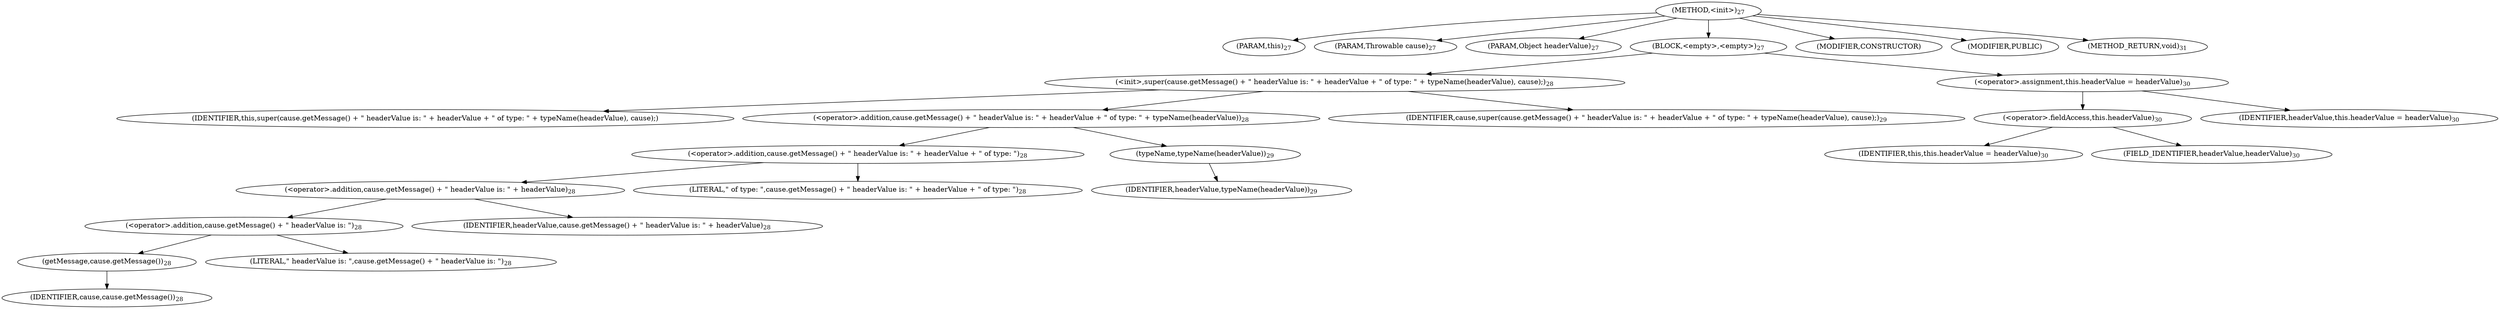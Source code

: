 digraph "&lt;init&gt;" {  
"17" [label = <(METHOD,&lt;init&gt;)<SUB>27</SUB>> ]
"4" [label = <(PARAM,this)<SUB>27</SUB>> ]
"18" [label = <(PARAM,Throwable cause)<SUB>27</SUB>> ]
"19" [label = <(PARAM,Object headerValue)<SUB>27</SUB>> ]
"20" [label = <(BLOCK,&lt;empty&gt;,&lt;empty&gt;)<SUB>27</SUB>> ]
"21" [label = <(&lt;init&gt;,super(cause.getMessage() + &quot; headerValue is: &quot; + headerValue + &quot; of type: &quot; + typeName(headerValue), cause);)<SUB>28</SUB>> ]
"3" [label = <(IDENTIFIER,this,super(cause.getMessage() + &quot; headerValue is: &quot; + headerValue + &quot; of type: &quot; + typeName(headerValue), cause);)> ]
"22" [label = <(&lt;operator&gt;.addition,cause.getMessage() + &quot; headerValue is: &quot; + headerValue + &quot; of type: &quot; + typeName(headerValue))<SUB>28</SUB>> ]
"23" [label = <(&lt;operator&gt;.addition,cause.getMessage() + &quot; headerValue is: &quot; + headerValue + &quot; of type: &quot;)<SUB>28</SUB>> ]
"24" [label = <(&lt;operator&gt;.addition,cause.getMessage() + &quot; headerValue is: &quot; + headerValue)<SUB>28</SUB>> ]
"25" [label = <(&lt;operator&gt;.addition,cause.getMessage() + &quot; headerValue is: &quot;)<SUB>28</SUB>> ]
"26" [label = <(getMessage,cause.getMessage())<SUB>28</SUB>> ]
"27" [label = <(IDENTIFIER,cause,cause.getMessage())<SUB>28</SUB>> ]
"28" [label = <(LITERAL,&quot; headerValue is: &quot;,cause.getMessage() + &quot; headerValue is: &quot;)<SUB>28</SUB>> ]
"29" [label = <(IDENTIFIER,headerValue,cause.getMessage() + &quot; headerValue is: &quot; + headerValue)<SUB>28</SUB>> ]
"30" [label = <(LITERAL,&quot; of type: &quot;,cause.getMessage() + &quot; headerValue is: &quot; + headerValue + &quot; of type: &quot;)<SUB>28</SUB>> ]
"31" [label = <(typeName,typeName(headerValue))<SUB>29</SUB>> ]
"32" [label = <(IDENTIFIER,headerValue,typeName(headerValue))<SUB>29</SUB>> ]
"33" [label = <(IDENTIFIER,cause,super(cause.getMessage() + &quot; headerValue is: &quot; + headerValue + &quot; of type: &quot; + typeName(headerValue), cause);)<SUB>29</SUB>> ]
"34" [label = <(&lt;operator&gt;.assignment,this.headerValue = headerValue)<SUB>30</SUB>> ]
"35" [label = <(&lt;operator&gt;.fieldAccess,this.headerValue)<SUB>30</SUB>> ]
"5" [label = <(IDENTIFIER,this,this.headerValue = headerValue)<SUB>30</SUB>> ]
"36" [label = <(FIELD_IDENTIFIER,headerValue,headerValue)<SUB>30</SUB>> ]
"37" [label = <(IDENTIFIER,headerValue,this.headerValue = headerValue)<SUB>30</SUB>> ]
"38" [label = <(MODIFIER,CONSTRUCTOR)> ]
"39" [label = <(MODIFIER,PUBLIC)> ]
"40" [label = <(METHOD_RETURN,void)<SUB>31</SUB>> ]
  "17" -> "4" 
  "17" -> "18" 
  "17" -> "19" 
  "17" -> "20" 
  "17" -> "38" 
  "17" -> "39" 
  "17" -> "40" 
  "20" -> "21" 
  "20" -> "34" 
  "21" -> "3" 
  "21" -> "22" 
  "21" -> "33" 
  "22" -> "23" 
  "22" -> "31" 
  "23" -> "24" 
  "23" -> "30" 
  "24" -> "25" 
  "24" -> "29" 
  "25" -> "26" 
  "25" -> "28" 
  "26" -> "27" 
  "31" -> "32" 
  "34" -> "35" 
  "34" -> "37" 
  "35" -> "5" 
  "35" -> "36" 
}
